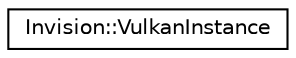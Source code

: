 digraph "Graphical Class Hierarchy"
{
 // LATEX_PDF_SIZE
  edge [fontname="Helvetica",fontsize="10",labelfontname="Helvetica",labelfontsize="10"];
  node [fontname="Helvetica",fontsize="10",shape=record];
  rankdir="LR";
  Node0 [label="Invision::VulkanInstance",height=0.2,width=0.4,color="black", fillcolor="white", style="filled",URL="$class_invision_1_1_vulkan_instance.html",tooltip=" "];
}
